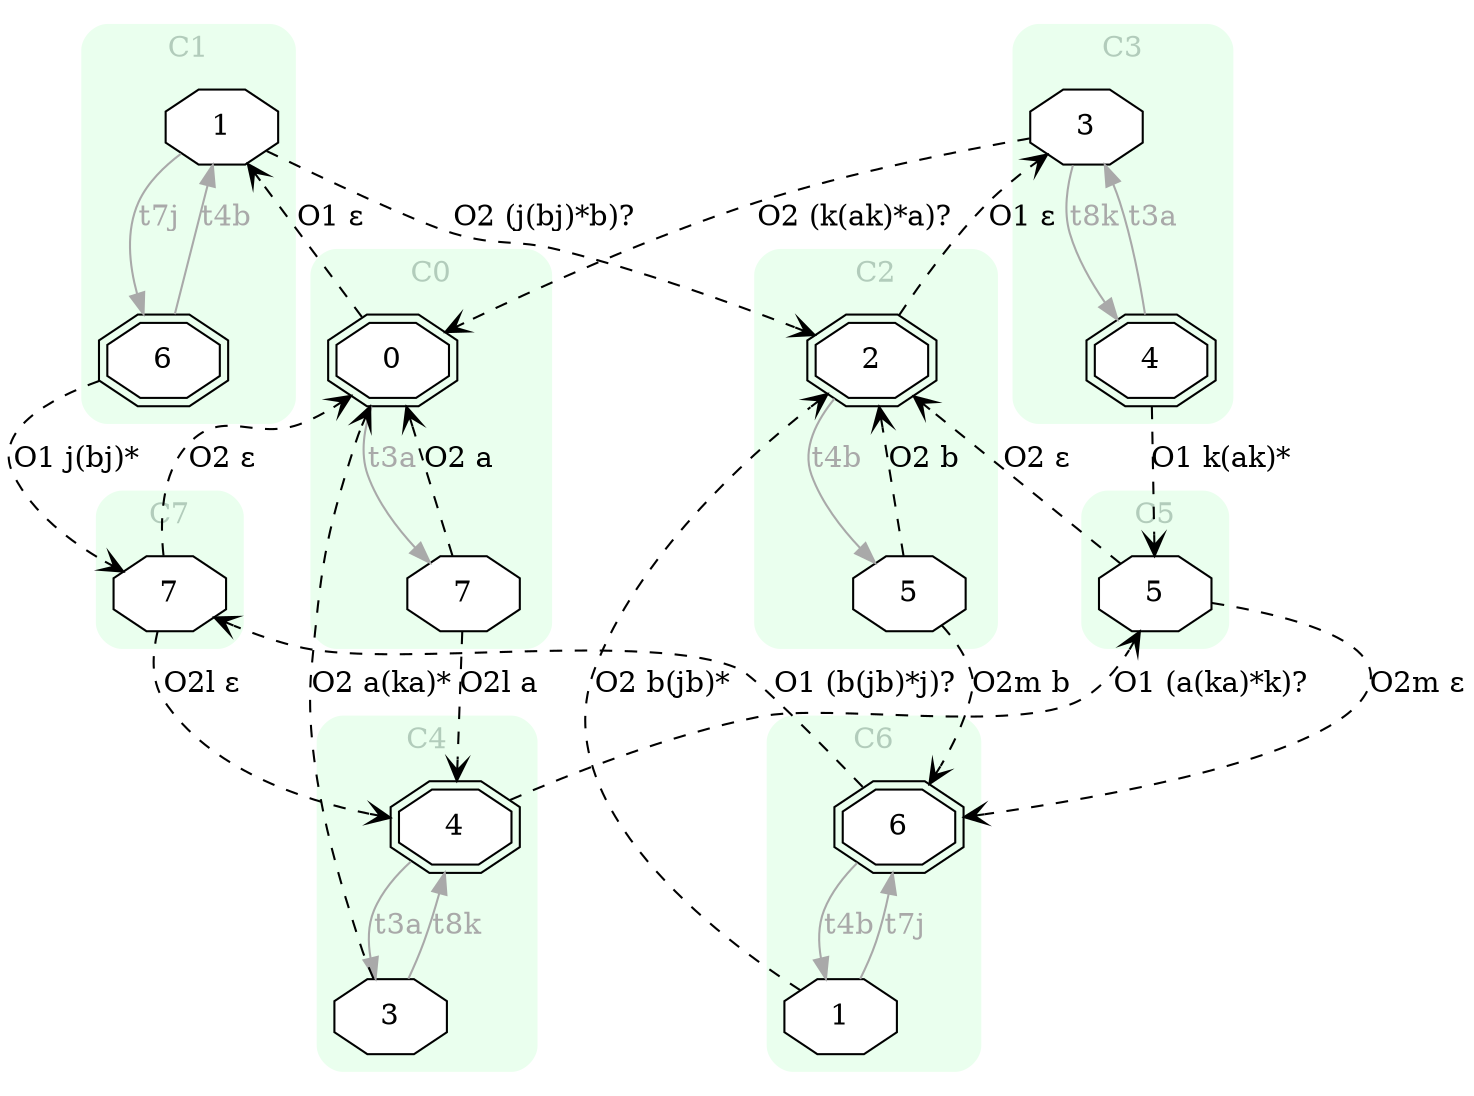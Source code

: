 digraph "EXPinput/s2" {
node [style=filled fillcolor=white]
subgraph cluster0 {
style="rounded,filled" label="C0" fontcolor="#B2CCBB" color="#EAFFEE"
edge[color=darkgray fontcolor=darkgray]
node [shape=doubleoctagon]; C0S0 [label=0];
node [shape=octagon]; C0S7 [label=7];
C0S0 -> C0S7 [label=t3a]
}
subgraph cluster1 {
style="rounded,filled" label="C1" fontcolor="#B2CCBB" color="#EAFFEE"
edge[color=darkgray fontcolor=darkgray]
node [shape=octagon]; C1S1 [label=1];
node [shape=doubleoctagon]; C1S6 [label=6];
C1S1 -> C1S6 [label=t7j]
C1S6 -> C1S1 [label=t4b]
}
subgraph cluster2 {
style="rounded,filled" label="C2" fontcolor="#B2CCBB" color="#EAFFEE"
edge[color=darkgray fontcolor=darkgray]
node [shape=doubleoctagon]; C2S2 [label=2];
node [shape=octagon]; C2S5 [label=5];
C2S2 -> C2S5 [label=t4b]
}
subgraph cluster3 {
style="rounded,filled" label="C3" fontcolor="#B2CCBB" color="#EAFFEE"
edge[color=darkgray fontcolor=darkgray]
node [shape=octagon]; C3S3 [label=3];
node [shape=doubleoctagon]; C3S4 [label=4];
C3S3 -> C3S4 [label=t8k]
C3S4 -> C3S3 [label=t3a]
}
subgraph cluster4 {
style="rounded,filled" label="C4" fontcolor="#B2CCBB" color="#EAFFEE"
edge[color=darkgray fontcolor=darkgray]
node [shape=doubleoctagon]; C4S4 [label=4];
node [shape=octagon]; C4S3 [label=3];
C4S4 -> C4S3 [label=t3a]
C4S3 -> C4S4 [label=t8k]
}
subgraph cluster5 {
style="rounded,filled" label="C5" fontcolor="#B2CCBB" color="#EAFFEE"
edge[color=darkgray fontcolor=darkgray]
node [shape=octagon]; C5S5 [label=5];
}
subgraph cluster6 {
style="rounded,filled" label="C6" fontcolor="#B2CCBB" color="#EAFFEE"
edge[color=darkgray fontcolor=darkgray]
node [shape=doubleoctagon]; C6S6 [label=6];
node [shape=octagon]; C6S1 [label=1];
C6S6 -> C6S1 [label=t4b]
C6S1 -> C6S6 [label=t7j]
}
subgraph cluster7 {
style="rounded,filled" label="C7" fontcolor="#B2CCBB" color="#EAFFEE"
edge[color=darkgray fontcolor=darkgray]
node [shape=octagon]; C7S7 [label=7];
}
C0S0 -> C1S1 [style=dashed arrowhead=vee label="O1 ε"]
C0S7 -> C4S4 [style=dashed arrowhead=vee label="O2l a"]
C0S7 -> C0S0 [style=dashed arrowhead=vee label="O2 a"]
C1S1 -> C2S2 [style=dashed arrowhead=vee label="O2 (j(bj)*b)?"]
C1S6 -> C7S7 [style=dashed arrowhead=vee label="O1 j(bj)*"]
C2S2 -> C3S3 [style=dashed arrowhead=vee label="O1 ε"]
C2S5 -> C6S6 [style=dashed arrowhead=vee label="O2m b"]
C2S5 -> C2S2 [style=dashed arrowhead=vee label="O2 b"]
C3S3 -> C0S0 [style=dashed arrowhead=vee label="O2 (k(ak)*a)?"]
C3S4 -> C5S5 [style=dashed arrowhead=vee label="O1 k(ak)*"]
C4S4 -> C5S5 [style=dashed arrowhead=vee label="O1 (a(ka)*k)?"]
C4S3 -> C0S0 [style=dashed arrowhead=vee label="O2 a(ka)*"]
C5S5 -> C6S6 [style=dashed arrowhead=vee label="O2m ε"]
C5S5 -> C2S2 [style=dashed arrowhead=vee label="O2 ε"]
C6S6 -> C7S7 [style=dashed arrowhead=vee label="O1 (b(jb)*j)?"]
C6S1 -> C2S2 [style=dashed arrowhead=vee label="O2 b(jb)*"]
C7S7 -> C4S4 [style=dashed arrowhead=vee label="O2l ε"]
C7S7 -> C0S0 [style=dashed arrowhead=vee label="O2 ε"]
}
